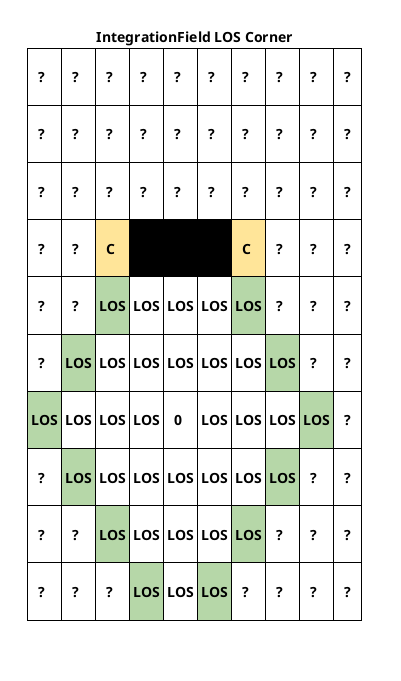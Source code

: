 @startuml int_field_los_prop1

label 1 [
{{
title
IntegrationField LOS Corner
|\n   ?   \n|\n   ?   \n|\n   ?   \n|\n   ?   \n|\n   ?   \n|\n   ?   \n|\n   ?   \n|\n   ?   \n|\n   ?   \n|\n   ?   \n|
|\n   ?   \n|\n   ?   \n|\n   ?   \n|\n   ?   \n|\n   ?   \n|\n   ?   \n|\n   ?   \n|\n   ?   \n|\n   ?   \n|\n   ?   \n|
|\n   ?   \n|\n   ?   \n|\n   ?   \n|\n   ?   \n|\n   ?   \n|\n   ?   \n|\n   ?   \n|\n   ?   \n|\n   ?   \n|\n   ?   \n|
|\n   ?   \n|\n   ?   \n|<#ffe599>\n   C   \n|<#000000>\n   X   \n|<#000000>\n   X   \n|<#000000>\n   X   \n|<#ffe599>\n   C   \n|\n   ?   \n|\n   ?   \n|\n   ?   \n|
|\n   ?   \n|\n   ?   \n|<#b6d7a8>\n LOS \n|\n LOS \n|\n LOS \n|\n LOS \n|<#b6d7a8>\n LOS \n|\n   ?   \n|\n   ?   \n|\n   ?   \n|
|\n   ?   \n|<#b6d7a8>\n LOS \n|\n LOS \n|\n LOS \n|\n LOS \n|\n LOS \n|\n LOS \n|<#b6d7a8>\n LOS \n|\n   ?   \n|\n   ?   \n|
|<#b6d7a8>\n LOS \n|\n LOS \n|\n LOS \n|\n LOS \n|\n   0   \n|\n LOS \n|\n LOS \n|\n LOS \n|<#b6d7a8>\n LOS \n|\n   ?   \n|
|\n   ?   \n|<#b6d7a8>\n LOS \n|\n LOS \n|\n LOS \n|\n LOS \n|\n LOS \n|\n LOS \n|<#b6d7a8>\n LOS \n|\n   ?   \n|\n   ?   \n|
|\n   ?   \n|\n   ?   \n|<#b6d7a8>\n LOS \n|\n LOS \n|\n LOS \n|\n LOS \n|<#b6d7a8>\n LOS \n|\n   ?   \n|\n   ?   \n|\n   ?   \n|
|\n   ?   \n|\n   ?   \n|\n   ?   \n|<#b6d7a8>\n LOS \n|\n LOS \n|<#b6d7a8>\n LOS \n|\n   ?   \n|\n   ?   \n|\n   ?   \n|\n   ?   \n|
end title
}}

]
@enduml
